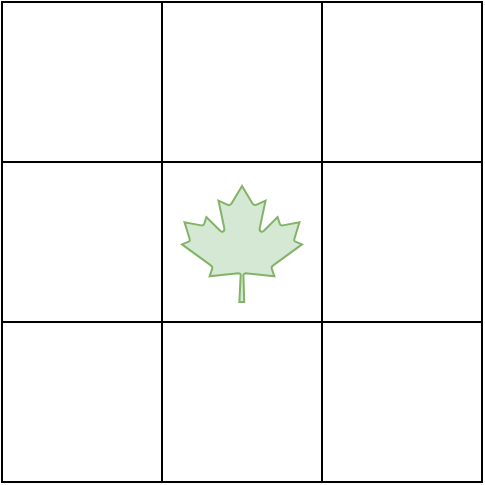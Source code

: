 <mxfile version="20.3.0" type="device"><diagram id="DVwVEZrvMw7yiLihRrlf" name="Page-1"><mxGraphModel dx="1038" dy="641" grid="1" gridSize="10" guides="1" tooltips="1" connect="1" arrows="1" fold="1" page="1" pageScale="1" pageWidth="827" pageHeight="1169" math="0" shadow="0"><root><mxCell id="0"/><mxCell id="1" parent="0"/><mxCell id="dSlPVsA8lZX2Q1ULua-c-1" value="" style="whiteSpace=wrap;html=1;aspect=fixed;" vertex="1" parent="1"><mxGeometry x="240" y="160" width="80" height="80" as="geometry"/></mxCell><mxCell id="dSlPVsA8lZX2Q1ULua-c-11" value="" style="whiteSpace=wrap;html=1;aspect=fixed;" vertex="1" parent="1"><mxGeometry x="160" y="160" width="80" height="80" as="geometry"/></mxCell><mxCell id="dSlPVsA8lZX2Q1ULua-c-12" value="" style="whiteSpace=wrap;html=1;aspect=fixed;" vertex="1" parent="1"><mxGeometry x="320" y="160" width="80" height="80" as="geometry"/></mxCell><mxCell id="dSlPVsA8lZX2Q1ULua-c-13" value="" style="whiteSpace=wrap;html=1;aspect=fixed;" vertex="1" parent="1"><mxGeometry x="240" y="240" width="80" height="80" as="geometry"/></mxCell><mxCell id="dSlPVsA8lZX2Q1ULua-c-14" value="" style="whiteSpace=wrap;html=1;aspect=fixed;" vertex="1" parent="1"><mxGeometry x="160" y="240" width="80" height="80" as="geometry"/></mxCell><mxCell id="dSlPVsA8lZX2Q1ULua-c-15" value="" style="whiteSpace=wrap;html=1;aspect=fixed;" vertex="1" parent="1"><mxGeometry x="320" y="240" width="80" height="80" as="geometry"/></mxCell><mxCell id="dSlPVsA8lZX2Q1ULua-c-16" value="" style="whiteSpace=wrap;html=1;aspect=fixed;" vertex="1" parent="1"><mxGeometry x="240" y="320" width="80" height="80" as="geometry"/></mxCell><mxCell id="dSlPVsA8lZX2Q1ULua-c-17" value="" style="whiteSpace=wrap;html=1;aspect=fixed;" vertex="1" parent="1"><mxGeometry x="160" y="320" width="80" height="80" as="geometry"/></mxCell><mxCell id="dSlPVsA8lZX2Q1ULua-c-18" value="" style="whiteSpace=wrap;html=1;aspect=fixed;" vertex="1" parent="1"><mxGeometry x="320" y="320" width="80" height="80" as="geometry"/></mxCell><mxCell id="dSlPVsA8lZX2Q1ULua-c-31" value="" style="shape=mxgraph.signs.nature.maple_leaf;html=1;pointerEvents=1;fillColor=#d5e8d4;strokeColor=#82b366;verticalLabelPosition=bottom;verticalAlign=top;align=center;sketch=0;" vertex="1" parent="1"><mxGeometry x="250" y="252" width="60" height="58" as="geometry"/></mxCell></root></mxGraphModel></diagram></mxfile>